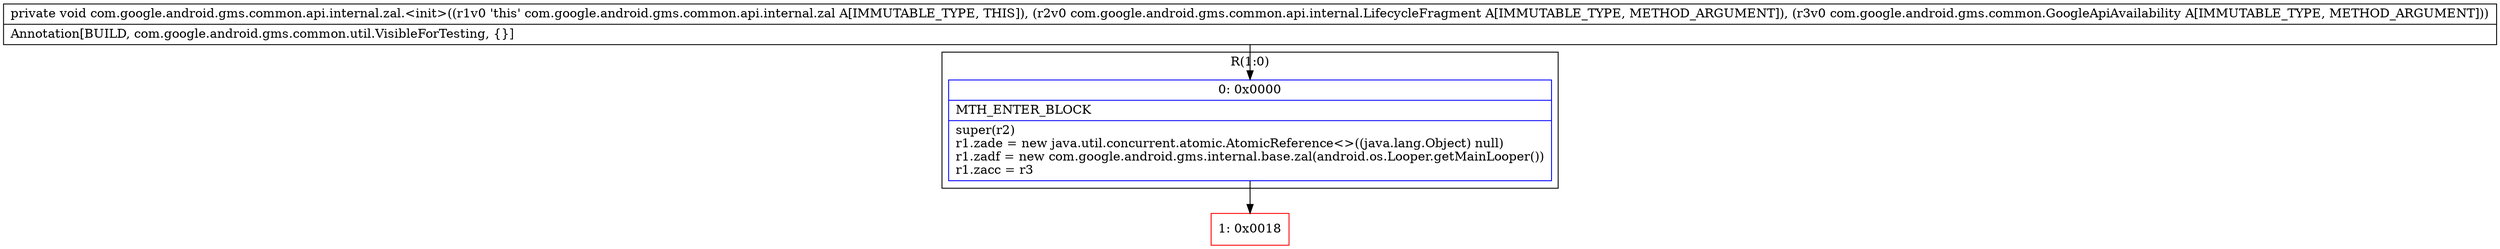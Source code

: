 digraph "CFG forcom.google.android.gms.common.api.internal.zal.\<init\>(Lcom\/google\/android\/gms\/common\/api\/internal\/LifecycleFragment;Lcom\/google\/android\/gms\/common\/GoogleApiAvailability;)V" {
subgraph cluster_Region_1334052723 {
label = "R(1:0)";
node [shape=record,color=blue];
Node_0 [shape=record,label="{0\:\ 0x0000|MTH_ENTER_BLOCK\l|super(r2)\lr1.zade = new java.util.concurrent.atomic.AtomicReference\<\>((java.lang.Object) null)\lr1.zadf = new com.google.android.gms.internal.base.zal(android.os.Looper.getMainLooper())\lr1.zacc = r3\l}"];
}
Node_1 [shape=record,color=red,label="{1\:\ 0x0018}"];
MethodNode[shape=record,label="{private void com.google.android.gms.common.api.internal.zal.\<init\>((r1v0 'this' com.google.android.gms.common.api.internal.zal A[IMMUTABLE_TYPE, THIS]), (r2v0 com.google.android.gms.common.api.internal.LifecycleFragment A[IMMUTABLE_TYPE, METHOD_ARGUMENT]), (r3v0 com.google.android.gms.common.GoogleApiAvailability A[IMMUTABLE_TYPE, METHOD_ARGUMENT]))  | Annotation[BUILD, com.google.android.gms.common.util.VisibleForTesting, \{\}]\l}"];
MethodNode -> Node_0;
Node_0 -> Node_1;
}

